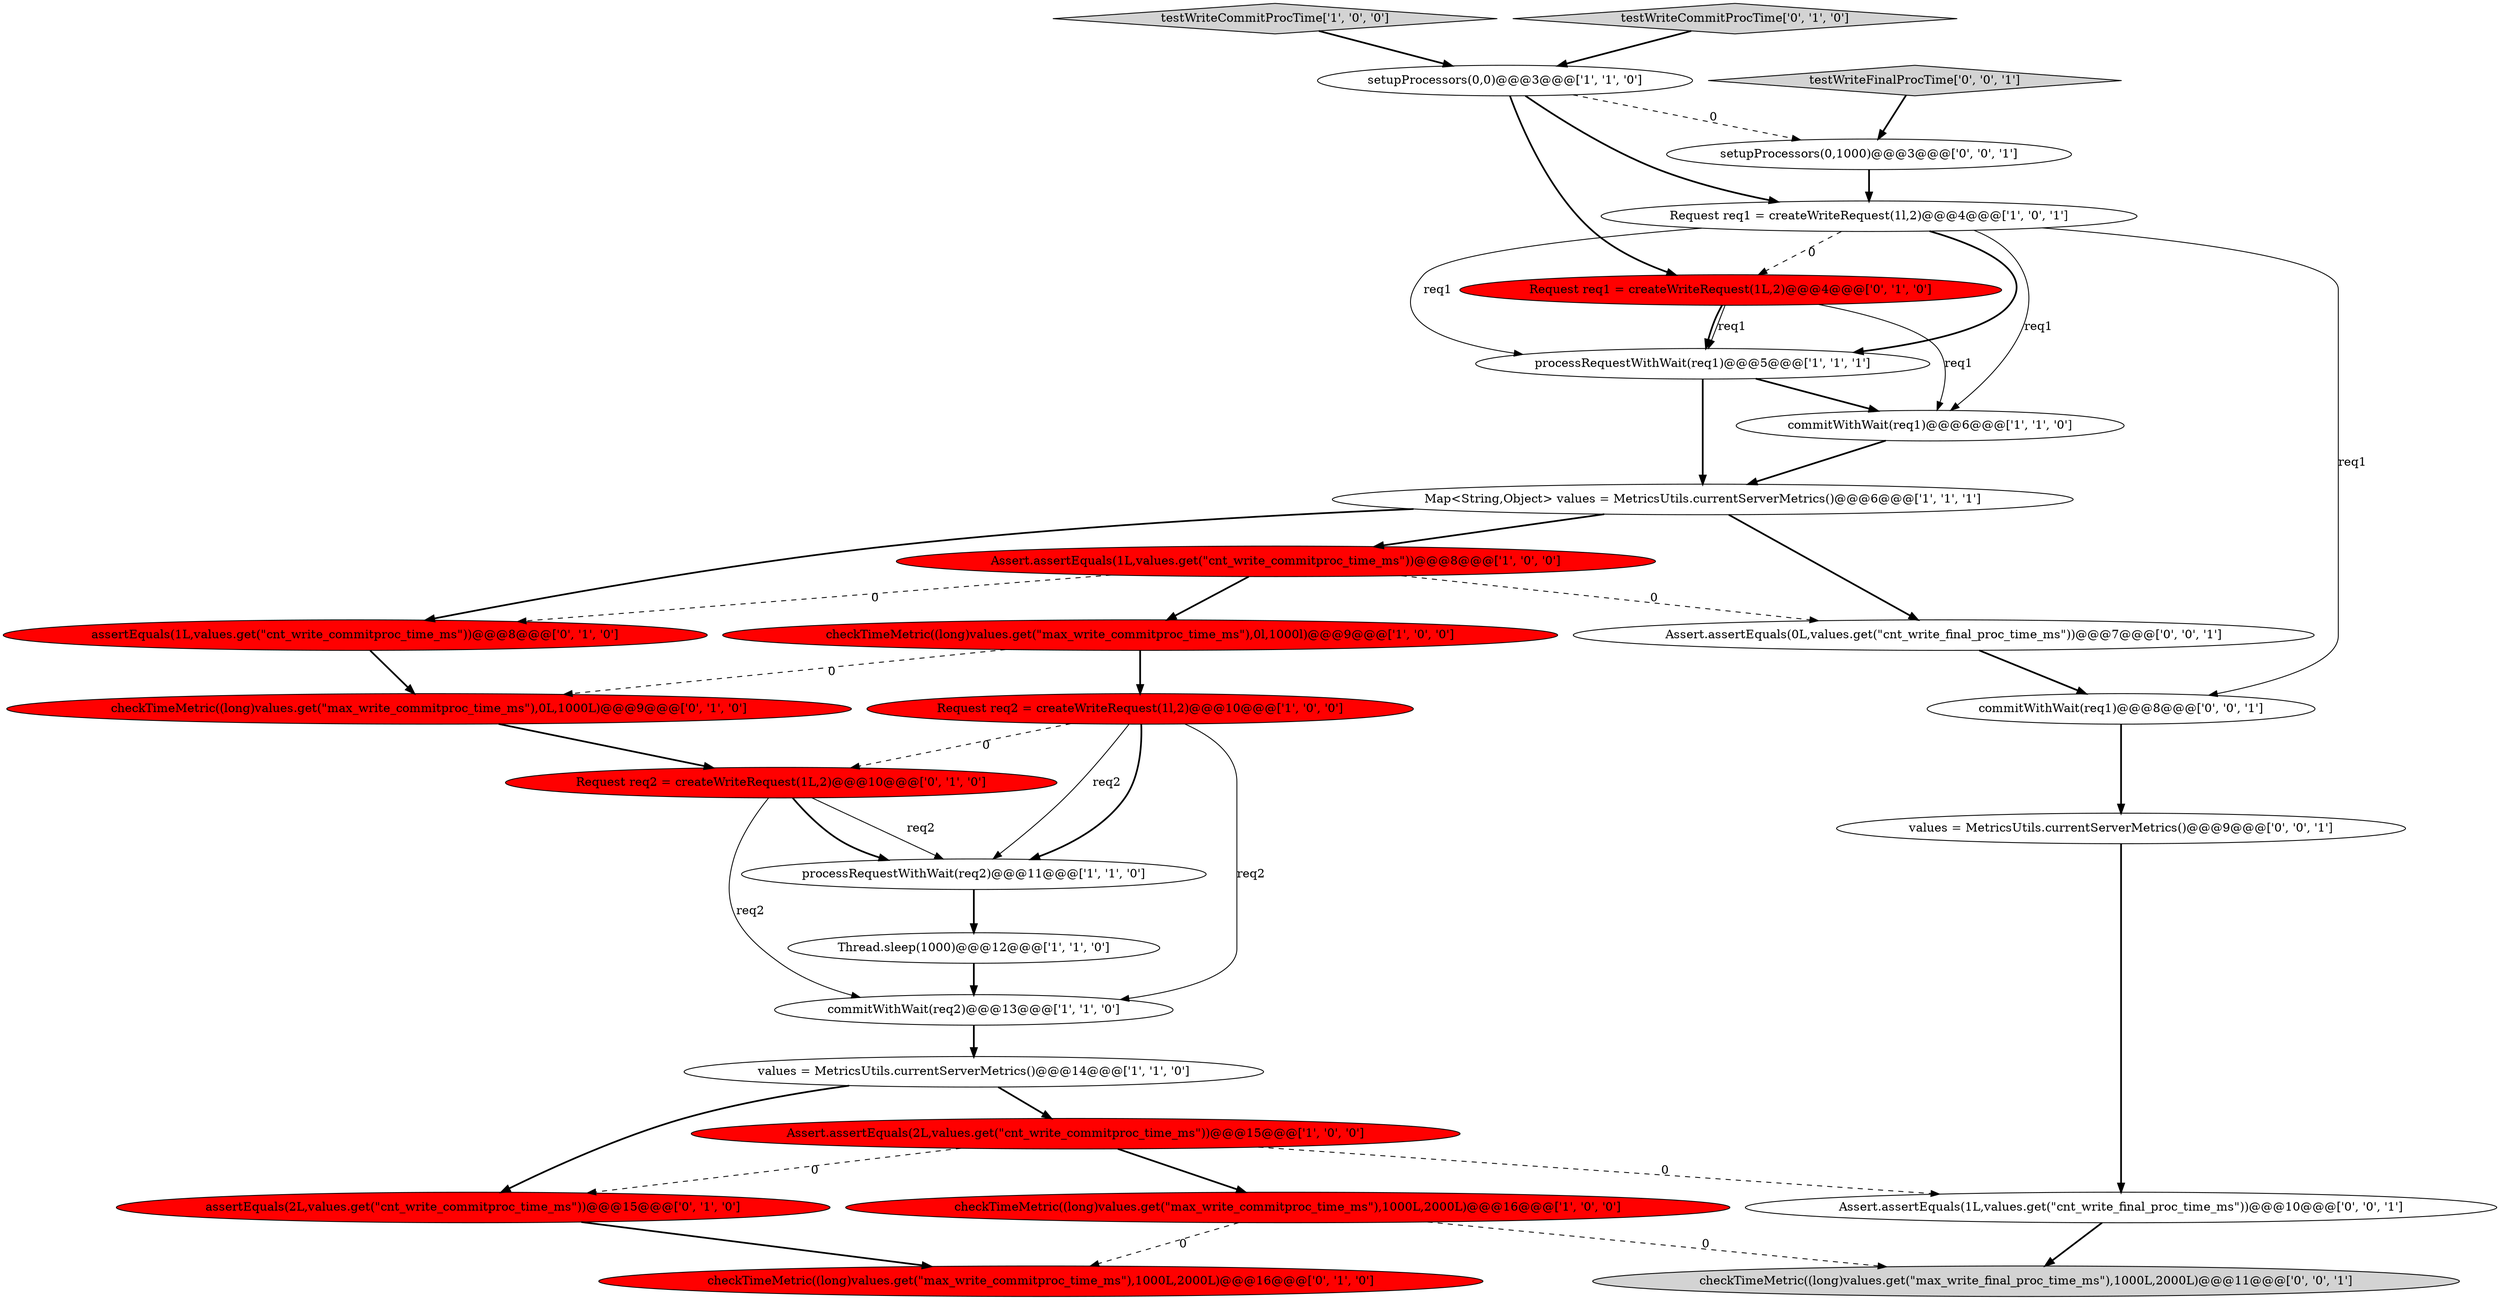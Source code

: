 digraph {
3 [style = filled, label = "testWriteCommitProcTime['1', '0', '0']", fillcolor = lightgray, shape = diamond image = "AAA0AAABBB1BBB"];
17 [style = filled, label = "assertEquals(2L,values.get(\"cnt_write_commitproc_time_ms\"))@@@15@@@['0', '1', '0']", fillcolor = red, shape = ellipse image = "AAA1AAABBB2BBB"];
5 [style = filled, label = "Request req1 = createWriteRequest(1l,2)@@@4@@@['1', '0', '1']", fillcolor = white, shape = ellipse image = "AAA0AAABBB1BBB"];
15 [style = filled, label = "checkTimeMetric((long)values.get(\"max_write_commitproc_time_ms\"),1000L,2000L)@@@16@@@['0', '1', '0']", fillcolor = red, shape = ellipse image = "AAA1AAABBB2BBB"];
9 [style = filled, label = "setupProcessors(0,0)@@@3@@@['1', '1', '0']", fillcolor = white, shape = ellipse image = "AAA0AAABBB1BBB"];
6 [style = filled, label = "Map<String,Object> values = MetricsUtils.currentServerMetrics()@@@6@@@['1', '1', '1']", fillcolor = white, shape = ellipse image = "AAA0AAABBB1BBB"];
11 [style = filled, label = "Assert.assertEquals(2L,values.get(\"cnt_write_commitproc_time_ms\"))@@@15@@@['1', '0', '0']", fillcolor = red, shape = ellipse image = "AAA1AAABBB1BBB"];
12 [style = filled, label = "processRequestWithWait(req2)@@@11@@@['1', '1', '0']", fillcolor = white, shape = ellipse image = "AAA0AAABBB1BBB"];
1 [style = filled, label = "Request req2 = createWriteRequest(1l,2)@@@10@@@['1', '0', '0']", fillcolor = red, shape = ellipse image = "AAA1AAABBB1BBB"];
0 [style = filled, label = "values = MetricsUtils.currentServerMetrics()@@@14@@@['1', '1', '0']", fillcolor = white, shape = ellipse image = "AAA0AAABBB1BBB"];
8 [style = filled, label = "Assert.assertEquals(1L,values.get(\"cnt_write_commitproc_time_ms\"))@@@8@@@['1', '0', '0']", fillcolor = red, shape = ellipse image = "AAA1AAABBB1BBB"];
22 [style = filled, label = "testWriteFinalProcTime['0', '0', '1']", fillcolor = lightgray, shape = diamond image = "AAA0AAABBB3BBB"];
2 [style = filled, label = "Thread.sleep(1000)@@@12@@@['1', '1', '0']", fillcolor = white, shape = ellipse image = "AAA0AAABBB1BBB"];
20 [style = filled, label = "Request req2 = createWriteRequest(1L,2)@@@10@@@['0', '1', '0']", fillcolor = red, shape = ellipse image = "AAA1AAABBB2BBB"];
18 [style = filled, label = "testWriteCommitProcTime['0', '1', '0']", fillcolor = lightgray, shape = diamond image = "AAA0AAABBB2BBB"];
7 [style = filled, label = "checkTimeMetric((long)values.get(\"max_write_commitproc_time_ms\"),0l,1000l)@@@9@@@['1', '0', '0']", fillcolor = red, shape = ellipse image = "AAA1AAABBB1BBB"];
24 [style = filled, label = "commitWithWait(req1)@@@8@@@['0', '0', '1']", fillcolor = white, shape = ellipse image = "AAA0AAABBB3BBB"];
16 [style = filled, label = "Request req1 = createWriteRequest(1L,2)@@@4@@@['0', '1', '0']", fillcolor = red, shape = ellipse image = "AAA1AAABBB2BBB"];
28 [style = filled, label = "setupProcessors(0,1000)@@@3@@@['0', '0', '1']", fillcolor = white, shape = ellipse image = "AAA0AAABBB3BBB"];
14 [style = filled, label = "commitWithWait(req1)@@@6@@@['1', '1', '0']", fillcolor = white, shape = ellipse image = "AAA0AAABBB1BBB"];
19 [style = filled, label = "assertEquals(1L,values.get(\"cnt_write_commitproc_time_ms\"))@@@8@@@['0', '1', '0']", fillcolor = red, shape = ellipse image = "AAA1AAABBB2BBB"];
13 [style = filled, label = "processRequestWithWait(req1)@@@5@@@['1', '1', '1']", fillcolor = white, shape = ellipse image = "AAA0AAABBB1BBB"];
4 [style = filled, label = "commitWithWait(req2)@@@13@@@['1', '1', '0']", fillcolor = white, shape = ellipse image = "AAA0AAABBB1BBB"];
21 [style = filled, label = "checkTimeMetric((long)values.get(\"max_write_commitproc_time_ms\"),0L,1000L)@@@9@@@['0', '1', '0']", fillcolor = red, shape = ellipse image = "AAA1AAABBB2BBB"];
10 [style = filled, label = "checkTimeMetric((long)values.get(\"max_write_commitproc_time_ms\"),1000L,2000L)@@@16@@@['1', '0', '0']", fillcolor = red, shape = ellipse image = "AAA1AAABBB1BBB"];
23 [style = filled, label = "Assert.assertEquals(0L,values.get(\"cnt_write_final_proc_time_ms\"))@@@7@@@['0', '0', '1']", fillcolor = white, shape = ellipse image = "AAA0AAABBB3BBB"];
26 [style = filled, label = "checkTimeMetric((long)values.get(\"max_write_final_proc_time_ms\"),1000L,2000L)@@@11@@@['0', '0', '1']", fillcolor = lightgray, shape = ellipse image = "AAA0AAABBB3BBB"];
25 [style = filled, label = "values = MetricsUtils.currentServerMetrics()@@@9@@@['0', '0', '1']", fillcolor = white, shape = ellipse image = "AAA0AAABBB3BBB"];
27 [style = filled, label = "Assert.assertEquals(1L,values.get(\"cnt_write_final_proc_time_ms\"))@@@10@@@['0', '0', '1']", fillcolor = white, shape = ellipse image = "AAA0AAABBB3BBB"];
10->15 [style = dashed, label="0"];
8->19 [style = dashed, label="0"];
16->13 [style = bold, label=""];
5->14 [style = solid, label="req1"];
28->5 [style = bold, label=""];
7->1 [style = bold, label=""];
16->13 [style = solid, label="req1"];
5->24 [style = solid, label="req1"];
7->21 [style = dashed, label="0"];
0->17 [style = bold, label=""];
6->23 [style = bold, label=""];
1->12 [style = solid, label="req2"];
9->28 [style = dashed, label="0"];
0->11 [style = bold, label=""];
22->28 [style = bold, label=""];
6->19 [style = bold, label=""];
11->17 [style = dashed, label="0"];
2->4 [style = bold, label=""];
9->16 [style = bold, label=""];
8->7 [style = bold, label=""];
4->0 [style = bold, label=""];
5->13 [style = solid, label="req1"];
1->20 [style = dashed, label="0"];
1->4 [style = solid, label="req2"];
3->9 [style = bold, label=""];
25->27 [style = bold, label=""];
5->16 [style = dashed, label="0"];
12->2 [style = bold, label=""];
23->24 [style = bold, label=""];
10->26 [style = dashed, label="0"];
21->20 [style = bold, label=""];
16->14 [style = solid, label="req1"];
20->12 [style = solid, label="req2"];
11->10 [style = bold, label=""];
24->25 [style = bold, label=""];
5->13 [style = bold, label=""];
6->8 [style = bold, label=""];
20->12 [style = bold, label=""];
17->15 [style = bold, label=""];
1->12 [style = bold, label=""];
18->9 [style = bold, label=""];
9->5 [style = bold, label=""];
20->4 [style = solid, label="req2"];
11->27 [style = dashed, label="0"];
13->6 [style = bold, label=""];
13->14 [style = bold, label=""];
14->6 [style = bold, label=""];
8->23 [style = dashed, label="0"];
27->26 [style = bold, label=""];
19->21 [style = bold, label=""];
}
